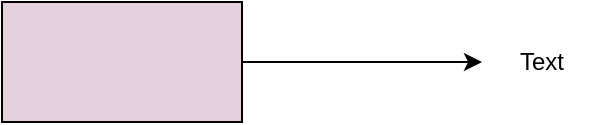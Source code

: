 <mxfile version="21.3.2" type="github">
  <diagram name="第 1 页" id="05bkpfjE3mHcKo47--gA">
    <mxGraphModel dx="794" dy="448" grid="0" gridSize="10" guides="1" tooltips="1" connect="1" arrows="1" fold="1" page="1" pageScale="1" pageWidth="1200" pageHeight="1920" math="0" shadow="0">
      <root>
        <mxCell id="0" />
        <mxCell id="1" parent="0" />
        <mxCell id="B5SEFdAos2f53_15SMrE-3" style="edgeStyle=orthogonalEdgeStyle;rounded=0;orthogonalLoop=1;jettySize=auto;html=1;entryX=0;entryY=0.5;entryDx=0;entryDy=0;curved=1;" edge="1" parent="1" source="B5SEFdAos2f53_15SMrE-1" target="B5SEFdAos2f53_15SMrE-2">
          <mxGeometry relative="1" as="geometry" />
        </mxCell>
        <mxCell id="B5SEFdAos2f53_15SMrE-1" value="" style="rounded=0;whiteSpace=wrap;html=1;fillColor=#E6D0DE;" vertex="1" parent="1">
          <mxGeometry x="147" y="318" width="120" height="60" as="geometry" />
        </mxCell>
        <mxCell id="B5SEFdAos2f53_15SMrE-2" value="Text" style="text;html=1;strokeColor=none;fillColor=none;align=center;verticalAlign=middle;whiteSpace=wrap;rounded=0;" vertex="1" parent="1">
          <mxGeometry x="387" y="333" width="60" height="30" as="geometry" />
        </mxCell>
      </root>
    </mxGraphModel>
  </diagram>
</mxfile>
